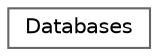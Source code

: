 digraph "Graphical Class Hierarchy"
{
 // LATEX_PDF_SIZE
  bgcolor="transparent";
  edge [fontname=Helvetica,fontsize=10,labelfontname=Helvetica,labelfontsize=10];
  node [fontname=Helvetica,fontsize=10,shape=box,height=0.2,width=0.4];
  rankdir="LR";
  Node0 [id="Node000000",label="Databases",height=0.2,width=0.4,color="grey40", fillcolor="white", style="filled",URL="$class_databases.html",tooltip="Provides CRUD operations for databases, collections, documents, attributes, and indexes."];
}
